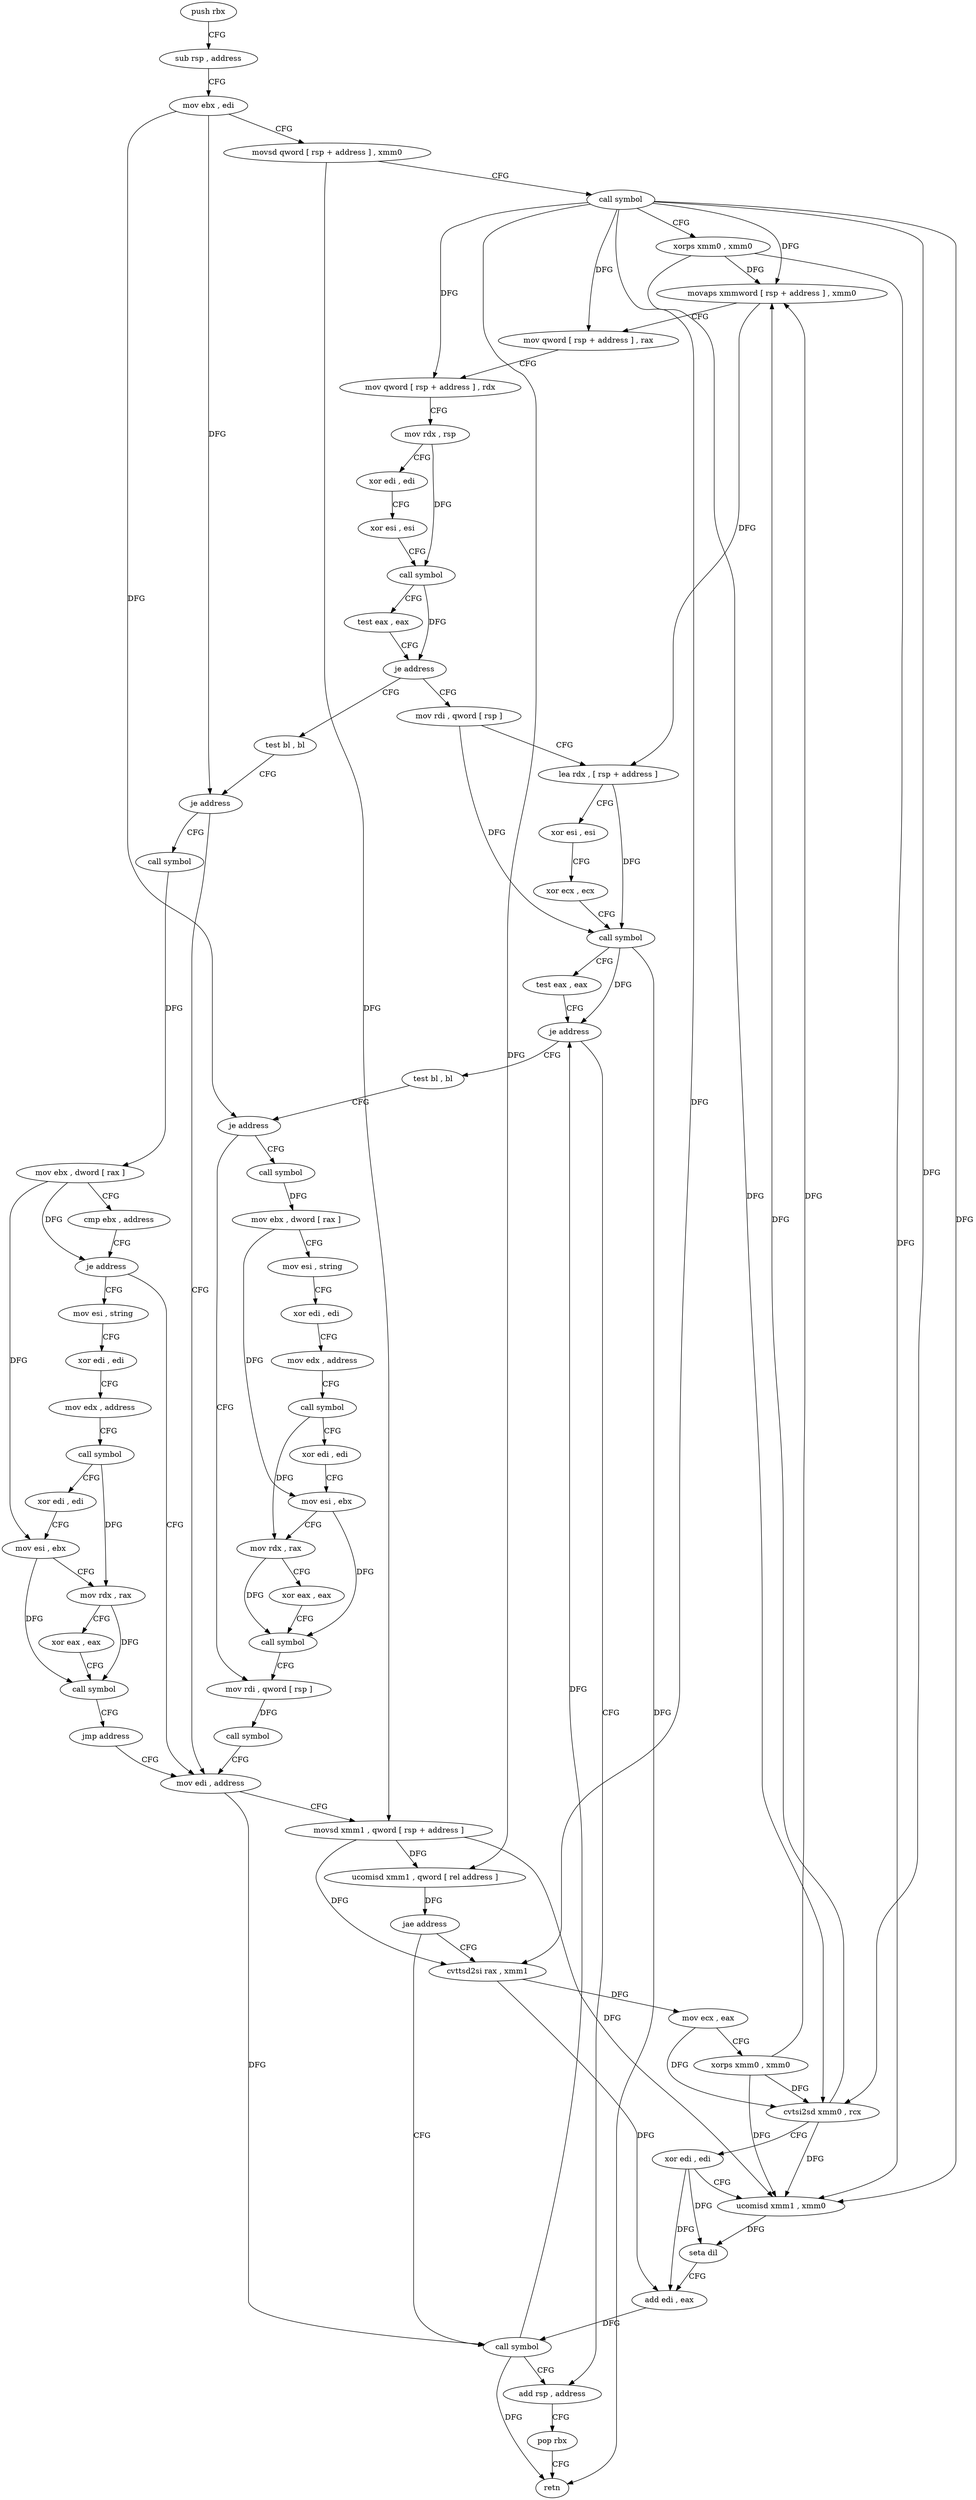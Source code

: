 digraph "func" {
"4203872" [label = "push rbx" ]
"4203873" [label = "sub rsp , address" ]
"4203877" [label = "mov ebx , edi" ]
"4203879" [label = "movsd qword [ rsp + address ] , xmm0" ]
"4203885" [label = "call symbol" ]
"4203890" [label = "xorps xmm0 , xmm0" ]
"4203893" [label = "movaps xmmword [ rsp + address ] , xmm0" ]
"4203898" [label = "mov qword [ rsp + address ] , rax" ]
"4203903" [label = "mov qword [ rsp + address ] , rdx" ]
"4203908" [label = "mov rdx , rsp" ]
"4203911" [label = "xor edi , edi" ]
"4203913" [label = "xor esi , esi" ]
"4203915" [label = "call symbol" ]
"4203920" [label = "test eax , eax" ]
"4203922" [label = "je address" ]
"4203973" [label = "mov rdi , qword [ rsp ]" ]
"4203924" [label = "test bl , bl" ]
"4203977" [label = "lea rdx , [ rsp + address ]" ]
"4203982" [label = "xor esi , esi" ]
"4203984" [label = "xor ecx , ecx" ]
"4203986" [label = "call symbol" ]
"4203991" [label = "test eax , eax" ]
"4203993" [label = "je address" ]
"4204099" [label = "add rsp , address" ]
"4203995" [label = "test bl , bl" ]
"4203926" [label = "je address" ]
"4204046" [label = "mov edi , address" ]
"4203928" [label = "call symbol" ]
"4204103" [label = "pop rbx" ]
"4204104" [label = "retn" ]
"4203997" [label = "je address" ]
"4204037" [label = "mov rdi , qword [ rsp ]" ]
"4203999" [label = "call symbol" ]
"4204051" [label = "movsd xmm1 , qword [ rsp + address ]" ]
"4204057" [label = "ucomisd xmm1 , qword [ rel address ]" ]
"4204065" [label = "jae address" ]
"4204094" [label = "call symbol" ]
"4204067" [label = "cvttsd2si rax , xmm1" ]
"4203933" [label = "mov ebx , dword [ rax ]" ]
"4203935" [label = "cmp ebx , address" ]
"4203938" [label = "je address" ]
"4203940" [label = "mov esi , string" ]
"4204041" [label = "call symbol" ]
"4204004" [label = "mov ebx , dword [ rax ]" ]
"4204006" [label = "mov esi , string" ]
"4204011" [label = "xor edi , edi" ]
"4204013" [label = "mov edx , address" ]
"4204018" [label = "call symbol" ]
"4204023" [label = "xor edi , edi" ]
"4204025" [label = "mov esi , ebx" ]
"4204027" [label = "mov rdx , rax" ]
"4204030" [label = "xor eax , eax" ]
"4204032" [label = "call symbol" ]
"4204072" [label = "mov ecx , eax" ]
"4204074" [label = "xorps xmm0 , xmm0" ]
"4204077" [label = "cvtsi2sd xmm0 , rcx" ]
"4204082" [label = "xor edi , edi" ]
"4204084" [label = "ucomisd xmm1 , xmm0" ]
"4204088" [label = "seta dil" ]
"4204092" [label = "add edi , eax" ]
"4203945" [label = "xor edi , edi" ]
"4203947" [label = "mov edx , address" ]
"4203952" [label = "call symbol" ]
"4203957" [label = "xor edi , edi" ]
"4203959" [label = "mov esi , ebx" ]
"4203961" [label = "mov rdx , rax" ]
"4203964" [label = "xor eax , eax" ]
"4203966" [label = "call symbol" ]
"4203971" [label = "jmp address" ]
"4203872" -> "4203873" [ label = "CFG" ]
"4203873" -> "4203877" [ label = "CFG" ]
"4203877" -> "4203879" [ label = "CFG" ]
"4203877" -> "4203926" [ label = "DFG" ]
"4203877" -> "4203997" [ label = "DFG" ]
"4203879" -> "4203885" [ label = "CFG" ]
"4203879" -> "4204051" [ label = "DFG" ]
"4203885" -> "4203890" [ label = "CFG" ]
"4203885" -> "4203898" [ label = "DFG" ]
"4203885" -> "4203903" [ label = "DFG" ]
"4203885" -> "4203893" [ label = "DFG" ]
"4203885" -> "4204077" [ label = "DFG" ]
"4203885" -> "4204084" [ label = "DFG" ]
"4203885" -> "4204057" [ label = "DFG" ]
"4203885" -> "4204067" [ label = "DFG" ]
"4203890" -> "4203893" [ label = "DFG" ]
"4203890" -> "4204077" [ label = "DFG" ]
"4203890" -> "4204084" [ label = "DFG" ]
"4203893" -> "4203898" [ label = "CFG" ]
"4203893" -> "4203977" [ label = "DFG" ]
"4203898" -> "4203903" [ label = "CFG" ]
"4203903" -> "4203908" [ label = "CFG" ]
"4203908" -> "4203911" [ label = "CFG" ]
"4203908" -> "4203915" [ label = "DFG" ]
"4203911" -> "4203913" [ label = "CFG" ]
"4203913" -> "4203915" [ label = "CFG" ]
"4203915" -> "4203920" [ label = "CFG" ]
"4203915" -> "4203922" [ label = "DFG" ]
"4203920" -> "4203922" [ label = "CFG" ]
"4203922" -> "4203973" [ label = "CFG" ]
"4203922" -> "4203924" [ label = "CFG" ]
"4203973" -> "4203977" [ label = "CFG" ]
"4203973" -> "4203986" [ label = "DFG" ]
"4203924" -> "4203926" [ label = "CFG" ]
"4203977" -> "4203982" [ label = "CFG" ]
"4203977" -> "4203986" [ label = "DFG" ]
"4203982" -> "4203984" [ label = "CFG" ]
"4203984" -> "4203986" [ label = "CFG" ]
"4203986" -> "4203991" [ label = "CFG" ]
"4203986" -> "4203993" [ label = "DFG" ]
"4203986" -> "4204104" [ label = "DFG" ]
"4203991" -> "4203993" [ label = "CFG" ]
"4203993" -> "4204099" [ label = "CFG" ]
"4203993" -> "4203995" [ label = "CFG" ]
"4204099" -> "4204103" [ label = "CFG" ]
"4203995" -> "4203997" [ label = "CFG" ]
"4203926" -> "4204046" [ label = "CFG" ]
"4203926" -> "4203928" [ label = "CFG" ]
"4204046" -> "4204051" [ label = "CFG" ]
"4204046" -> "4204094" [ label = "DFG" ]
"4203928" -> "4203933" [ label = "DFG" ]
"4204103" -> "4204104" [ label = "CFG" ]
"4203997" -> "4204037" [ label = "CFG" ]
"4203997" -> "4203999" [ label = "CFG" ]
"4204037" -> "4204041" [ label = "DFG" ]
"4203999" -> "4204004" [ label = "DFG" ]
"4204051" -> "4204057" [ label = "DFG" ]
"4204051" -> "4204067" [ label = "DFG" ]
"4204051" -> "4204084" [ label = "DFG" ]
"4204057" -> "4204065" [ label = "DFG" ]
"4204065" -> "4204094" [ label = "CFG" ]
"4204065" -> "4204067" [ label = "CFG" ]
"4204094" -> "4204099" [ label = "CFG" ]
"4204094" -> "4203993" [ label = "DFG" ]
"4204094" -> "4204104" [ label = "DFG" ]
"4204067" -> "4204072" [ label = "DFG" ]
"4204067" -> "4204092" [ label = "DFG" ]
"4203933" -> "4203935" [ label = "CFG" ]
"4203933" -> "4203938" [ label = "DFG" ]
"4203933" -> "4203959" [ label = "DFG" ]
"4203935" -> "4203938" [ label = "CFG" ]
"4203938" -> "4204046" [ label = "CFG" ]
"4203938" -> "4203940" [ label = "CFG" ]
"4203940" -> "4203945" [ label = "CFG" ]
"4204041" -> "4204046" [ label = "CFG" ]
"4204004" -> "4204006" [ label = "CFG" ]
"4204004" -> "4204025" [ label = "DFG" ]
"4204006" -> "4204011" [ label = "CFG" ]
"4204011" -> "4204013" [ label = "CFG" ]
"4204013" -> "4204018" [ label = "CFG" ]
"4204018" -> "4204023" [ label = "CFG" ]
"4204018" -> "4204027" [ label = "DFG" ]
"4204023" -> "4204025" [ label = "CFG" ]
"4204025" -> "4204027" [ label = "CFG" ]
"4204025" -> "4204032" [ label = "DFG" ]
"4204027" -> "4204030" [ label = "CFG" ]
"4204027" -> "4204032" [ label = "DFG" ]
"4204030" -> "4204032" [ label = "CFG" ]
"4204032" -> "4204037" [ label = "CFG" ]
"4204072" -> "4204074" [ label = "CFG" ]
"4204072" -> "4204077" [ label = "DFG" ]
"4204074" -> "4204077" [ label = "DFG" ]
"4204074" -> "4203893" [ label = "DFG" ]
"4204074" -> "4204084" [ label = "DFG" ]
"4204077" -> "4204082" [ label = "CFG" ]
"4204077" -> "4203893" [ label = "DFG" ]
"4204077" -> "4204084" [ label = "DFG" ]
"4204082" -> "4204084" [ label = "CFG" ]
"4204082" -> "4204088" [ label = "DFG" ]
"4204082" -> "4204092" [ label = "DFG" ]
"4204084" -> "4204088" [ label = "DFG" ]
"4204088" -> "4204092" [ label = "CFG" ]
"4204092" -> "4204094" [ label = "DFG" ]
"4203945" -> "4203947" [ label = "CFG" ]
"4203947" -> "4203952" [ label = "CFG" ]
"4203952" -> "4203957" [ label = "CFG" ]
"4203952" -> "4203961" [ label = "DFG" ]
"4203957" -> "4203959" [ label = "CFG" ]
"4203959" -> "4203961" [ label = "CFG" ]
"4203959" -> "4203966" [ label = "DFG" ]
"4203961" -> "4203964" [ label = "CFG" ]
"4203961" -> "4203966" [ label = "DFG" ]
"4203964" -> "4203966" [ label = "CFG" ]
"4203966" -> "4203971" [ label = "CFG" ]
"4203971" -> "4204046" [ label = "CFG" ]
}
